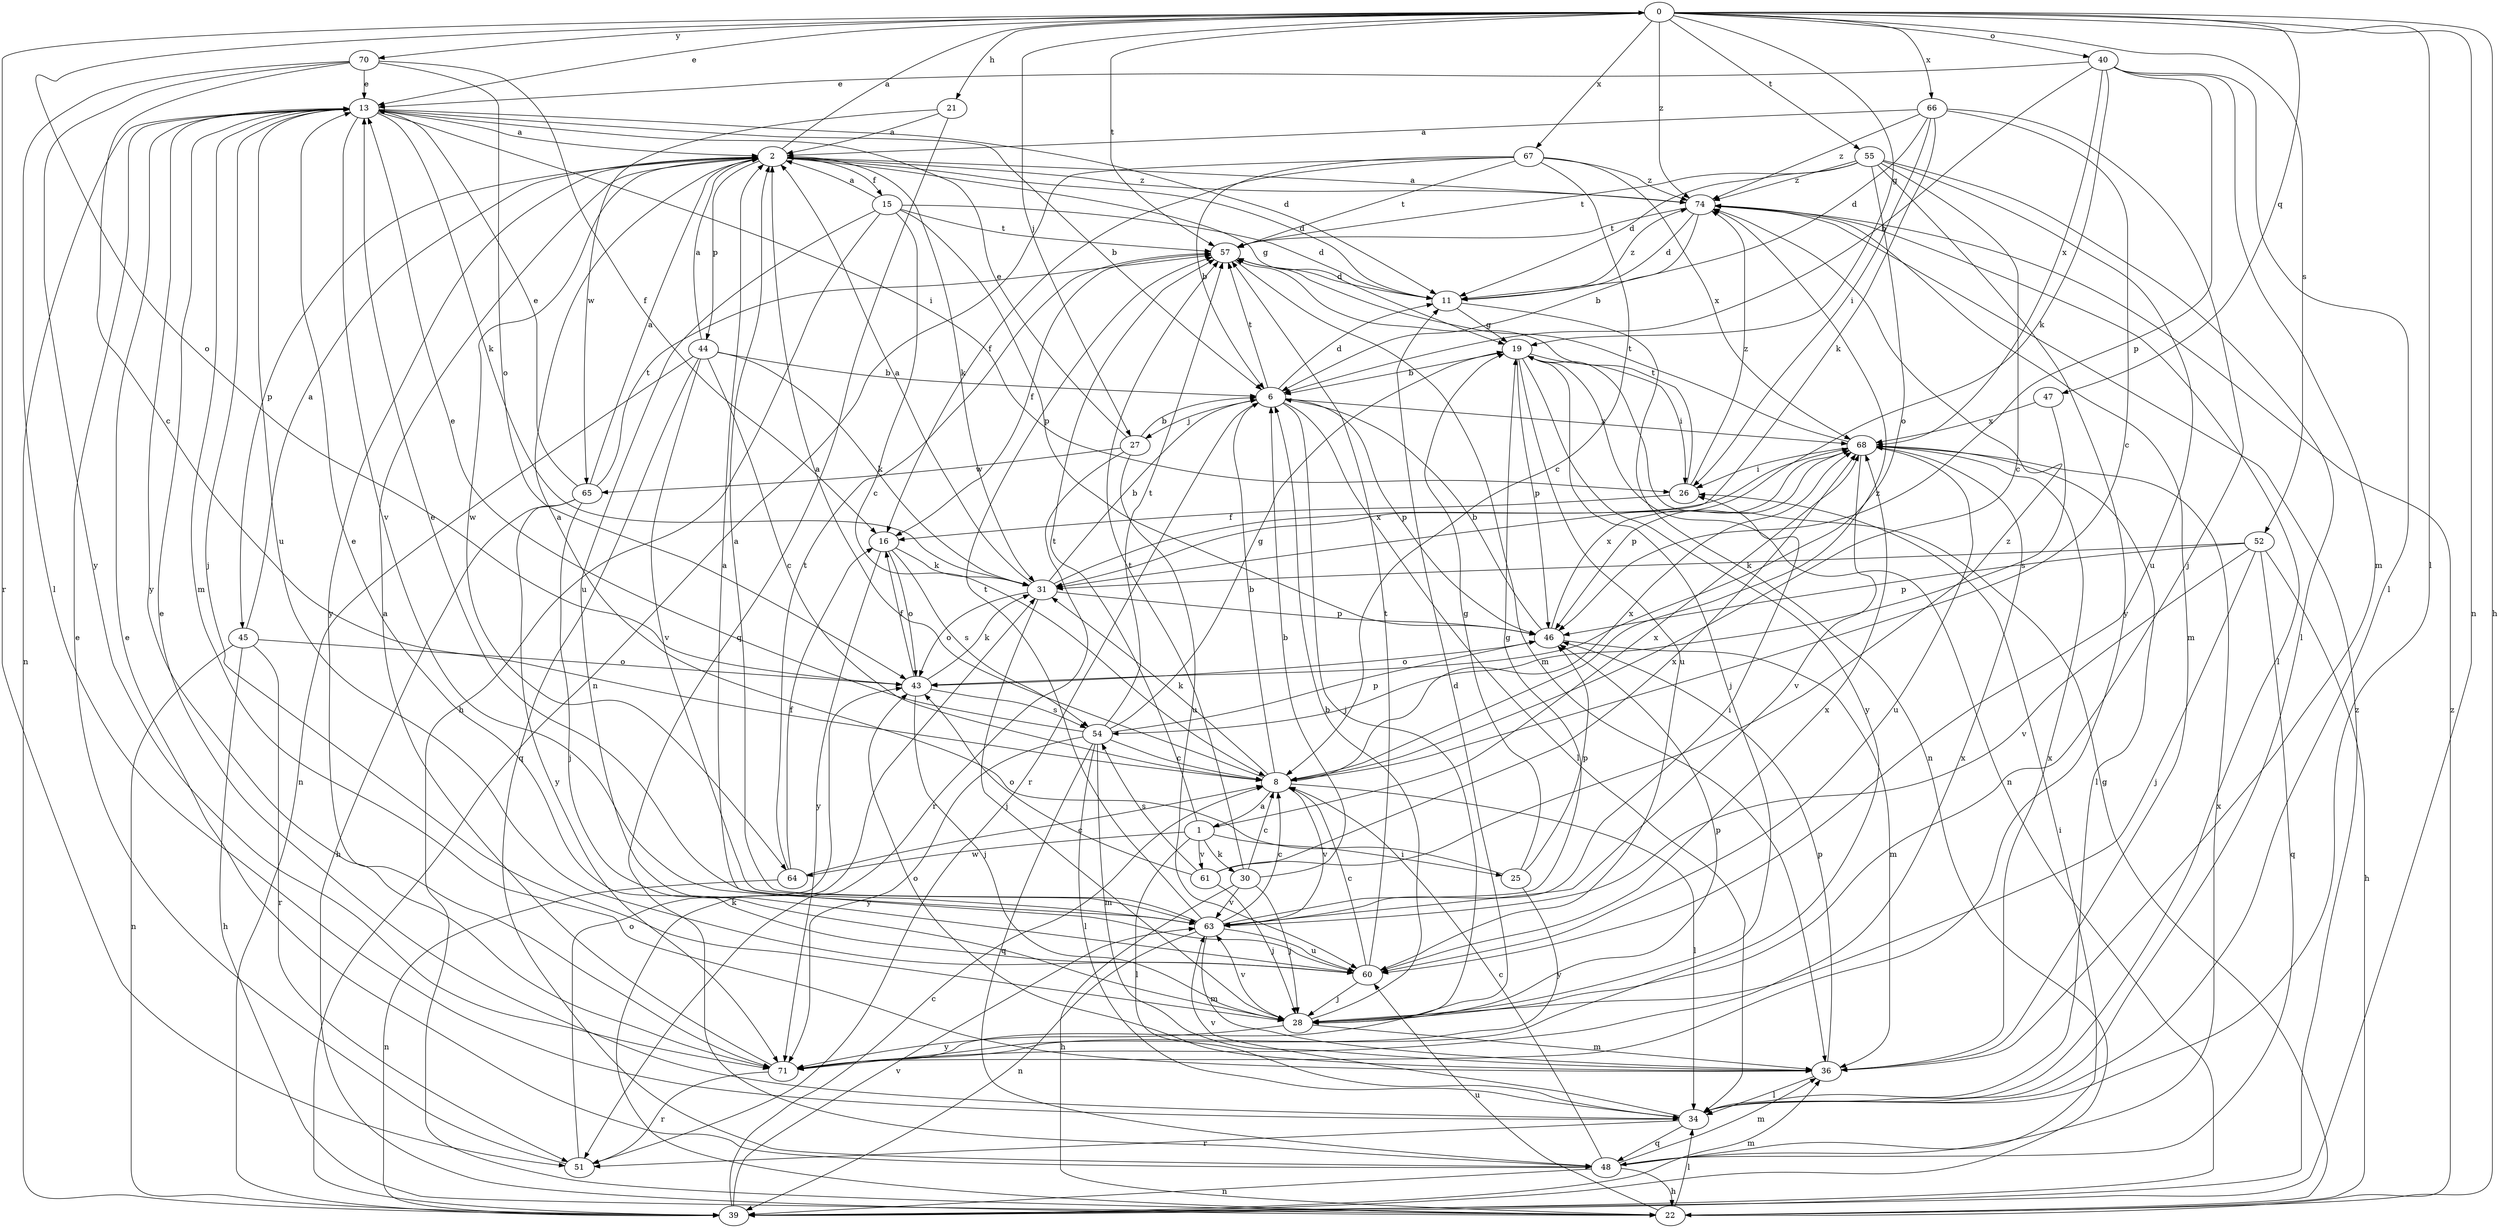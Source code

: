 strict digraph  {
0;
1;
2;
6;
8;
11;
13;
15;
16;
19;
21;
22;
25;
26;
27;
28;
30;
31;
34;
36;
39;
40;
43;
44;
45;
46;
47;
48;
51;
52;
54;
55;
57;
60;
61;
63;
64;
65;
66;
67;
68;
70;
71;
74;
0 -> 13  [label=e];
0 -> 19  [label=g];
0 -> 21  [label=h];
0 -> 22  [label=h];
0 -> 27  [label=j];
0 -> 34  [label=l];
0 -> 39  [label=n];
0 -> 40  [label=o];
0 -> 43  [label=o];
0 -> 47  [label=q];
0 -> 51  [label=r];
0 -> 52  [label=s];
0 -> 55  [label=t];
0 -> 57  [label=t];
0 -> 66  [label=x];
0 -> 67  [label=x];
0 -> 70  [label=y];
0 -> 74  [label=z];
1 -> 25  [label=i];
1 -> 30  [label=k];
1 -> 34  [label=l];
1 -> 57  [label=t];
1 -> 61  [label=v];
1 -> 64  [label=w];
1 -> 68  [label=x];
2 -> 0  [label=a];
2 -> 11  [label=d];
2 -> 15  [label=f];
2 -> 19  [label=g];
2 -> 31  [label=k];
2 -> 44  [label=p];
2 -> 45  [label=p];
2 -> 64  [label=w];
2 -> 71  [label=y];
2 -> 74  [label=z];
6 -> 11  [label=d];
6 -> 27  [label=j];
6 -> 28  [label=j];
6 -> 34  [label=l];
6 -> 46  [label=p];
6 -> 51  [label=r];
6 -> 57  [label=t];
6 -> 68  [label=x];
8 -> 1  [label=a];
8 -> 2  [label=a];
8 -> 6  [label=b];
8 -> 31  [label=k];
8 -> 34  [label=l];
8 -> 63  [label=v];
8 -> 68  [label=x];
8 -> 74  [label=z];
11 -> 19  [label=g];
11 -> 39  [label=n];
11 -> 74  [label=z];
13 -> 2  [label=a];
13 -> 6  [label=b];
13 -> 11  [label=d];
13 -> 26  [label=i];
13 -> 28  [label=j];
13 -> 31  [label=k];
13 -> 36  [label=m];
13 -> 39  [label=n];
13 -> 60  [label=u];
13 -> 63  [label=v];
13 -> 71  [label=y];
15 -> 2  [label=a];
15 -> 8  [label=c];
15 -> 11  [label=d];
15 -> 22  [label=h];
15 -> 46  [label=p];
15 -> 57  [label=t];
15 -> 60  [label=u];
16 -> 31  [label=k];
16 -> 43  [label=o];
16 -> 54  [label=s];
16 -> 71  [label=y];
19 -> 6  [label=b];
19 -> 26  [label=i];
19 -> 28  [label=j];
19 -> 39  [label=n];
19 -> 46  [label=p];
19 -> 60  [label=u];
19 -> 71  [label=y];
21 -> 2  [label=a];
21 -> 48  [label=q];
21 -> 65  [label=w];
22 -> 19  [label=g];
22 -> 31  [label=k];
22 -> 34  [label=l];
22 -> 60  [label=u];
22 -> 74  [label=z];
25 -> 2  [label=a];
25 -> 19  [label=g];
25 -> 46  [label=p];
25 -> 71  [label=y];
26 -> 16  [label=f];
26 -> 57  [label=t];
26 -> 74  [label=z];
27 -> 6  [label=b];
27 -> 13  [label=e];
27 -> 51  [label=r];
27 -> 60  [label=u];
27 -> 65  [label=w];
28 -> 6  [label=b];
28 -> 36  [label=m];
28 -> 46  [label=p];
28 -> 63  [label=v];
28 -> 71  [label=y];
30 -> 6  [label=b];
30 -> 8  [label=c];
30 -> 22  [label=h];
30 -> 28  [label=j];
30 -> 57  [label=t];
30 -> 63  [label=v];
31 -> 2  [label=a];
31 -> 6  [label=b];
31 -> 28  [label=j];
31 -> 43  [label=o];
31 -> 46  [label=p];
31 -> 68  [label=x];
34 -> 13  [label=e];
34 -> 48  [label=q];
34 -> 51  [label=r];
34 -> 63  [label=v];
36 -> 34  [label=l];
36 -> 43  [label=o];
36 -> 46  [label=p];
36 -> 68  [label=x];
39 -> 8  [label=c];
39 -> 36  [label=m];
39 -> 63  [label=v];
39 -> 74  [label=z];
40 -> 6  [label=b];
40 -> 13  [label=e];
40 -> 31  [label=k];
40 -> 34  [label=l];
40 -> 36  [label=m];
40 -> 46  [label=p];
40 -> 68  [label=x];
43 -> 16  [label=f];
43 -> 28  [label=j];
43 -> 31  [label=k];
43 -> 54  [label=s];
44 -> 2  [label=a];
44 -> 6  [label=b];
44 -> 8  [label=c];
44 -> 31  [label=k];
44 -> 39  [label=n];
44 -> 48  [label=q];
44 -> 63  [label=v];
45 -> 2  [label=a];
45 -> 22  [label=h];
45 -> 39  [label=n];
45 -> 43  [label=o];
45 -> 51  [label=r];
46 -> 6  [label=b];
46 -> 36  [label=m];
46 -> 43  [label=o];
46 -> 68  [label=x];
47 -> 54  [label=s];
47 -> 68  [label=x];
48 -> 8  [label=c];
48 -> 13  [label=e];
48 -> 22  [label=h];
48 -> 26  [label=i];
48 -> 36  [label=m];
48 -> 39  [label=n];
48 -> 68  [label=x];
51 -> 13  [label=e];
51 -> 43  [label=o];
52 -> 22  [label=h];
52 -> 28  [label=j];
52 -> 31  [label=k];
52 -> 46  [label=p];
52 -> 48  [label=q];
52 -> 63  [label=v];
54 -> 8  [label=c];
54 -> 13  [label=e];
54 -> 19  [label=g];
54 -> 34  [label=l];
54 -> 36  [label=m];
54 -> 46  [label=p];
54 -> 48  [label=q];
54 -> 57  [label=t];
54 -> 71  [label=y];
55 -> 8  [label=c];
55 -> 11  [label=d];
55 -> 34  [label=l];
55 -> 43  [label=o];
55 -> 57  [label=t];
55 -> 60  [label=u];
55 -> 71  [label=y];
55 -> 74  [label=z];
57 -> 11  [label=d];
57 -> 16  [label=f];
57 -> 36  [label=m];
60 -> 2  [label=a];
60 -> 8  [label=c];
60 -> 13  [label=e];
60 -> 28  [label=j];
60 -> 57  [label=t];
60 -> 68  [label=x];
61 -> 28  [label=j];
61 -> 43  [label=o];
61 -> 54  [label=s];
61 -> 68  [label=x];
61 -> 74  [label=z];
63 -> 2  [label=a];
63 -> 8  [label=c];
63 -> 13  [label=e];
63 -> 19  [label=g];
63 -> 26  [label=i];
63 -> 36  [label=m];
63 -> 39  [label=n];
63 -> 57  [label=t];
63 -> 60  [label=u];
64 -> 8  [label=c];
64 -> 16  [label=f];
64 -> 39  [label=n];
64 -> 57  [label=t];
65 -> 2  [label=a];
65 -> 13  [label=e];
65 -> 22  [label=h];
65 -> 28  [label=j];
65 -> 57  [label=t];
65 -> 71  [label=y];
66 -> 2  [label=a];
66 -> 8  [label=c];
66 -> 11  [label=d];
66 -> 26  [label=i];
66 -> 28  [label=j];
66 -> 31  [label=k];
66 -> 74  [label=z];
67 -> 6  [label=b];
67 -> 8  [label=c];
67 -> 16  [label=f];
67 -> 39  [label=n];
67 -> 57  [label=t];
67 -> 68  [label=x];
67 -> 74  [label=z];
68 -> 26  [label=i];
68 -> 34  [label=l];
68 -> 46  [label=p];
68 -> 57  [label=t];
68 -> 60  [label=u];
68 -> 63  [label=v];
70 -> 8  [label=c];
70 -> 13  [label=e];
70 -> 16  [label=f];
70 -> 34  [label=l];
70 -> 43  [label=o];
70 -> 71  [label=y];
71 -> 2  [label=a];
71 -> 11  [label=d];
71 -> 51  [label=r];
71 -> 68  [label=x];
74 -> 2  [label=a];
74 -> 6  [label=b];
74 -> 11  [label=d];
74 -> 34  [label=l];
74 -> 36  [label=m];
74 -> 57  [label=t];
}
